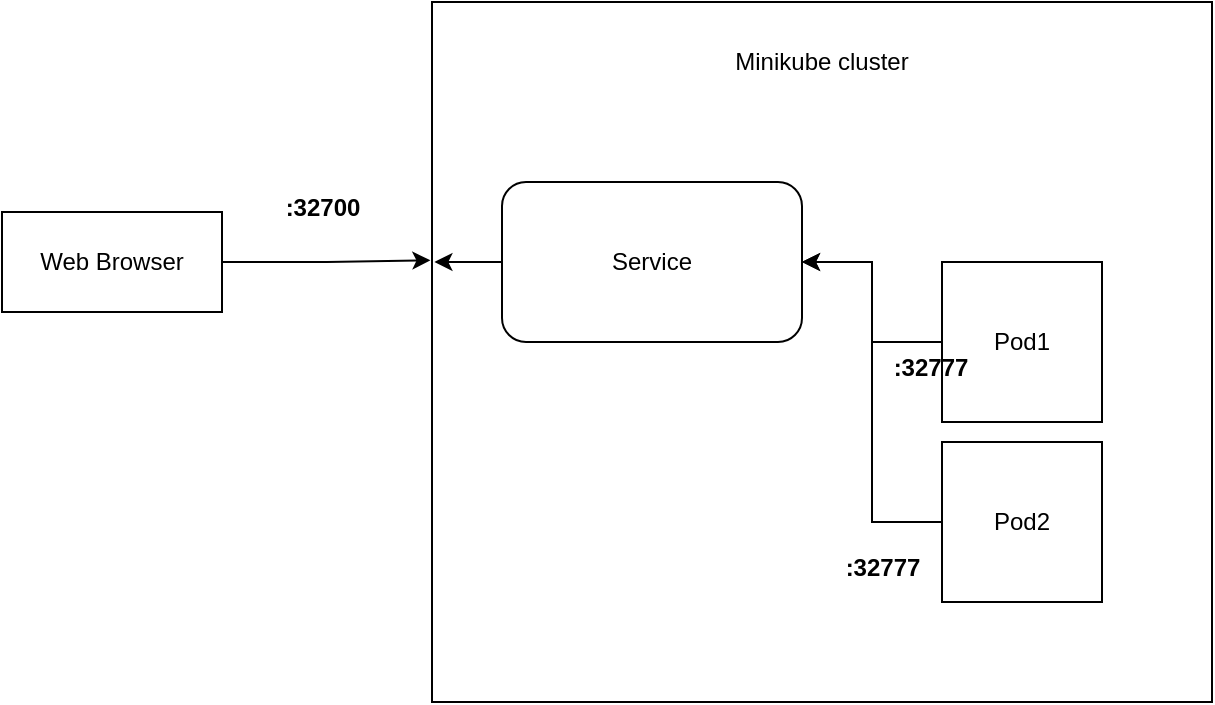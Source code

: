 <mxfile version="24.7.17">
  <diagram name="Страница — 1" id="Yl15gvj92F1_v_pU_KH7">
    <mxGraphModel dx="1877" dy="629" grid="1" gridSize="10" guides="1" tooltips="1" connect="1" arrows="1" fold="1" page="1" pageScale="1" pageWidth="827" pageHeight="1169" math="0" shadow="0">
      <root>
        <mxCell id="0" />
        <mxCell id="1" parent="0" />
        <mxCell id="SXxzImepxGqpY3OMsEKO-2" value="" style="rounded=0;whiteSpace=wrap;html=1;" vertex="1" parent="1">
          <mxGeometry x="205" y="90" width="390" height="350" as="geometry" />
        </mxCell>
        <mxCell id="SXxzImepxGqpY3OMsEKO-3" value="Minikube cluster" style="text;html=1;align=center;verticalAlign=middle;whiteSpace=wrap;rounded=0;" vertex="1" parent="1">
          <mxGeometry x="330" y="100" width="140" height="40" as="geometry" />
        </mxCell>
        <mxCell id="SXxzImepxGqpY3OMsEKO-7" style="edgeStyle=orthogonalEdgeStyle;rounded=0;orthogonalLoop=1;jettySize=auto;html=1;entryX=1;entryY=0.5;entryDx=0;entryDy=0;" edge="1" parent="1" source="SXxzImepxGqpY3OMsEKO-4" target="SXxzImepxGqpY3OMsEKO-6">
          <mxGeometry relative="1" as="geometry" />
        </mxCell>
        <mxCell id="SXxzImepxGqpY3OMsEKO-4" value="Pod1" style="whiteSpace=wrap;html=1;aspect=fixed;" vertex="1" parent="1">
          <mxGeometry x="460" y="220" width="80" height="80" as="geometry" />
        </mxCell>
        <mxCell id="SXxzImepxGqpY3OMsEKO-8" style="edgeStyle=orthogonalEdgeStyle;rounded=0;orthogonalLoop=1;jettySize=auto;html=1;entryX=1;entryY=0.5;entryDx=0;entryDy=0;" edge="1" parent="1" source="SXxzImepxGqpY3OMsEKO-5" target="SXxzImepxGqpY3OMsEKO-6">
          <mxGeometry relative="1" as="geometry" />
        </mxCell>
        <mxCell id="SXxzImepxGqpY3OMsEKO-5" value="Pod2" style="whiteSpace=wrap;html=1;aspect=fixed;" vertex="1" parent="1">
          <mxGeometry x="460" y="310" width="80" height="80" as="geometry" />
        </mxCell>
        <mxCell id="SXxzImepxGqpY3OMsEKO-6" value="Service" style="rounded=1;whiteSpace=wrap;html=1;" vertex="1" parent="1">
          <mxGeometry x="240" y="180" width="150" height="80" as="geometry" />
        </mxCell>
        <mxCell id="SXxzImepxGqpY3OMsEKO-9" value=":32777" style="text;align=center;fontStyle=1;verticalAlign=middle;spacingLeft=3;spacingRight=3;strokeColor=none;rotatable=0;points=[[0,0.5],[1,0.5]];portConstraint=eastwest;html=1;" vertex="1" parent="1">
          <mxGeometry x="390" y="360" width="80" height="26" as="geometry" />
        </mxCell>
        <mxCell id="SXxzImepxGqpY3OMsEKO-10" value=":32777" style="text;align=center;fontStyle=1;verticalAlign=middle;spacingLeft=3;spacingRight=3;strokeColor=none;rotatable=0;points=[[0,0.5],[1,0.5]];portConstraint=eastwest;html=1;" vertex="1" parent="1">
          <mxGeometry x="414" y="260" width="80" height="26" as="geometry" />
        </mxCell>
        <mxCell id="SXxzImepxGqpY3OMsEKO-12" style="edgeStyle=orthogonalEdgeStyle;rounded=0;orthogonalLoop=1;jettySize=auto;html=1;exitX=0;exitY=0.5;exitDx=0;exitDy=0;entryX=0.003;entryY=0.374;entryDx=0;entryDy=0;entryPerimeter=0;" edge="1" parent="1" source="SXxzImepxGqpY3OMsEKO-6" target="SXxzImepxGqpY3OMsEKO-2">
          <mxGeometry relative="1" as="geometry" />
        </mxCell>
        <mxCell id="SXxzImepxGqpY3OMsEKO-14" style="edgeStyle=orthogonalEdgeStyle;rounded=0;orthogonalLoop=1;jettySize=auto;html=1;entryX=-0.002;entryY=0.369;entryDx=0;entryDy=0;entryPerimeter=0;" edge="1" parent="1" source="SXxzImepxGqpY3OMsEKO-13" target="SXxzImepxGqpY3OMsEKO-2">
          <mxGeometry relative="1" as="geometry">
            <mxPoint x="200" y="220" as="targetPoint" />
          </mxGeometry>
        </mxCell>
        <mxCell id="SXxzImepxGqpY3OMsEKO-13" value="Web Browser" style="html=1;whiteSpace=wrap;" vertex="1" parent="1">
          <mxGeometry x="-10" y="195" width="110" height="50" as="geometry" />
        </mxCell>
        <mxCell id="SXxzImepxGqpY3OMsEKO-16" value=":32700" style="text;align=center;fontStyle=1;verticalAlign=middle;spacingLeft=3;spacingRight=3;strokeColor=none;rotatable=0;points=[[0,0.5],[1,0.5]];portConstraint=eastwest;html=1;" vertex="1" parent="1">
          <mxGeometry x="110" y="180" width="80" height="26" as="geometry" />
        </mxCell>
      </root>
    </mxGraphModel>
  </diagram>
</mxfile>

